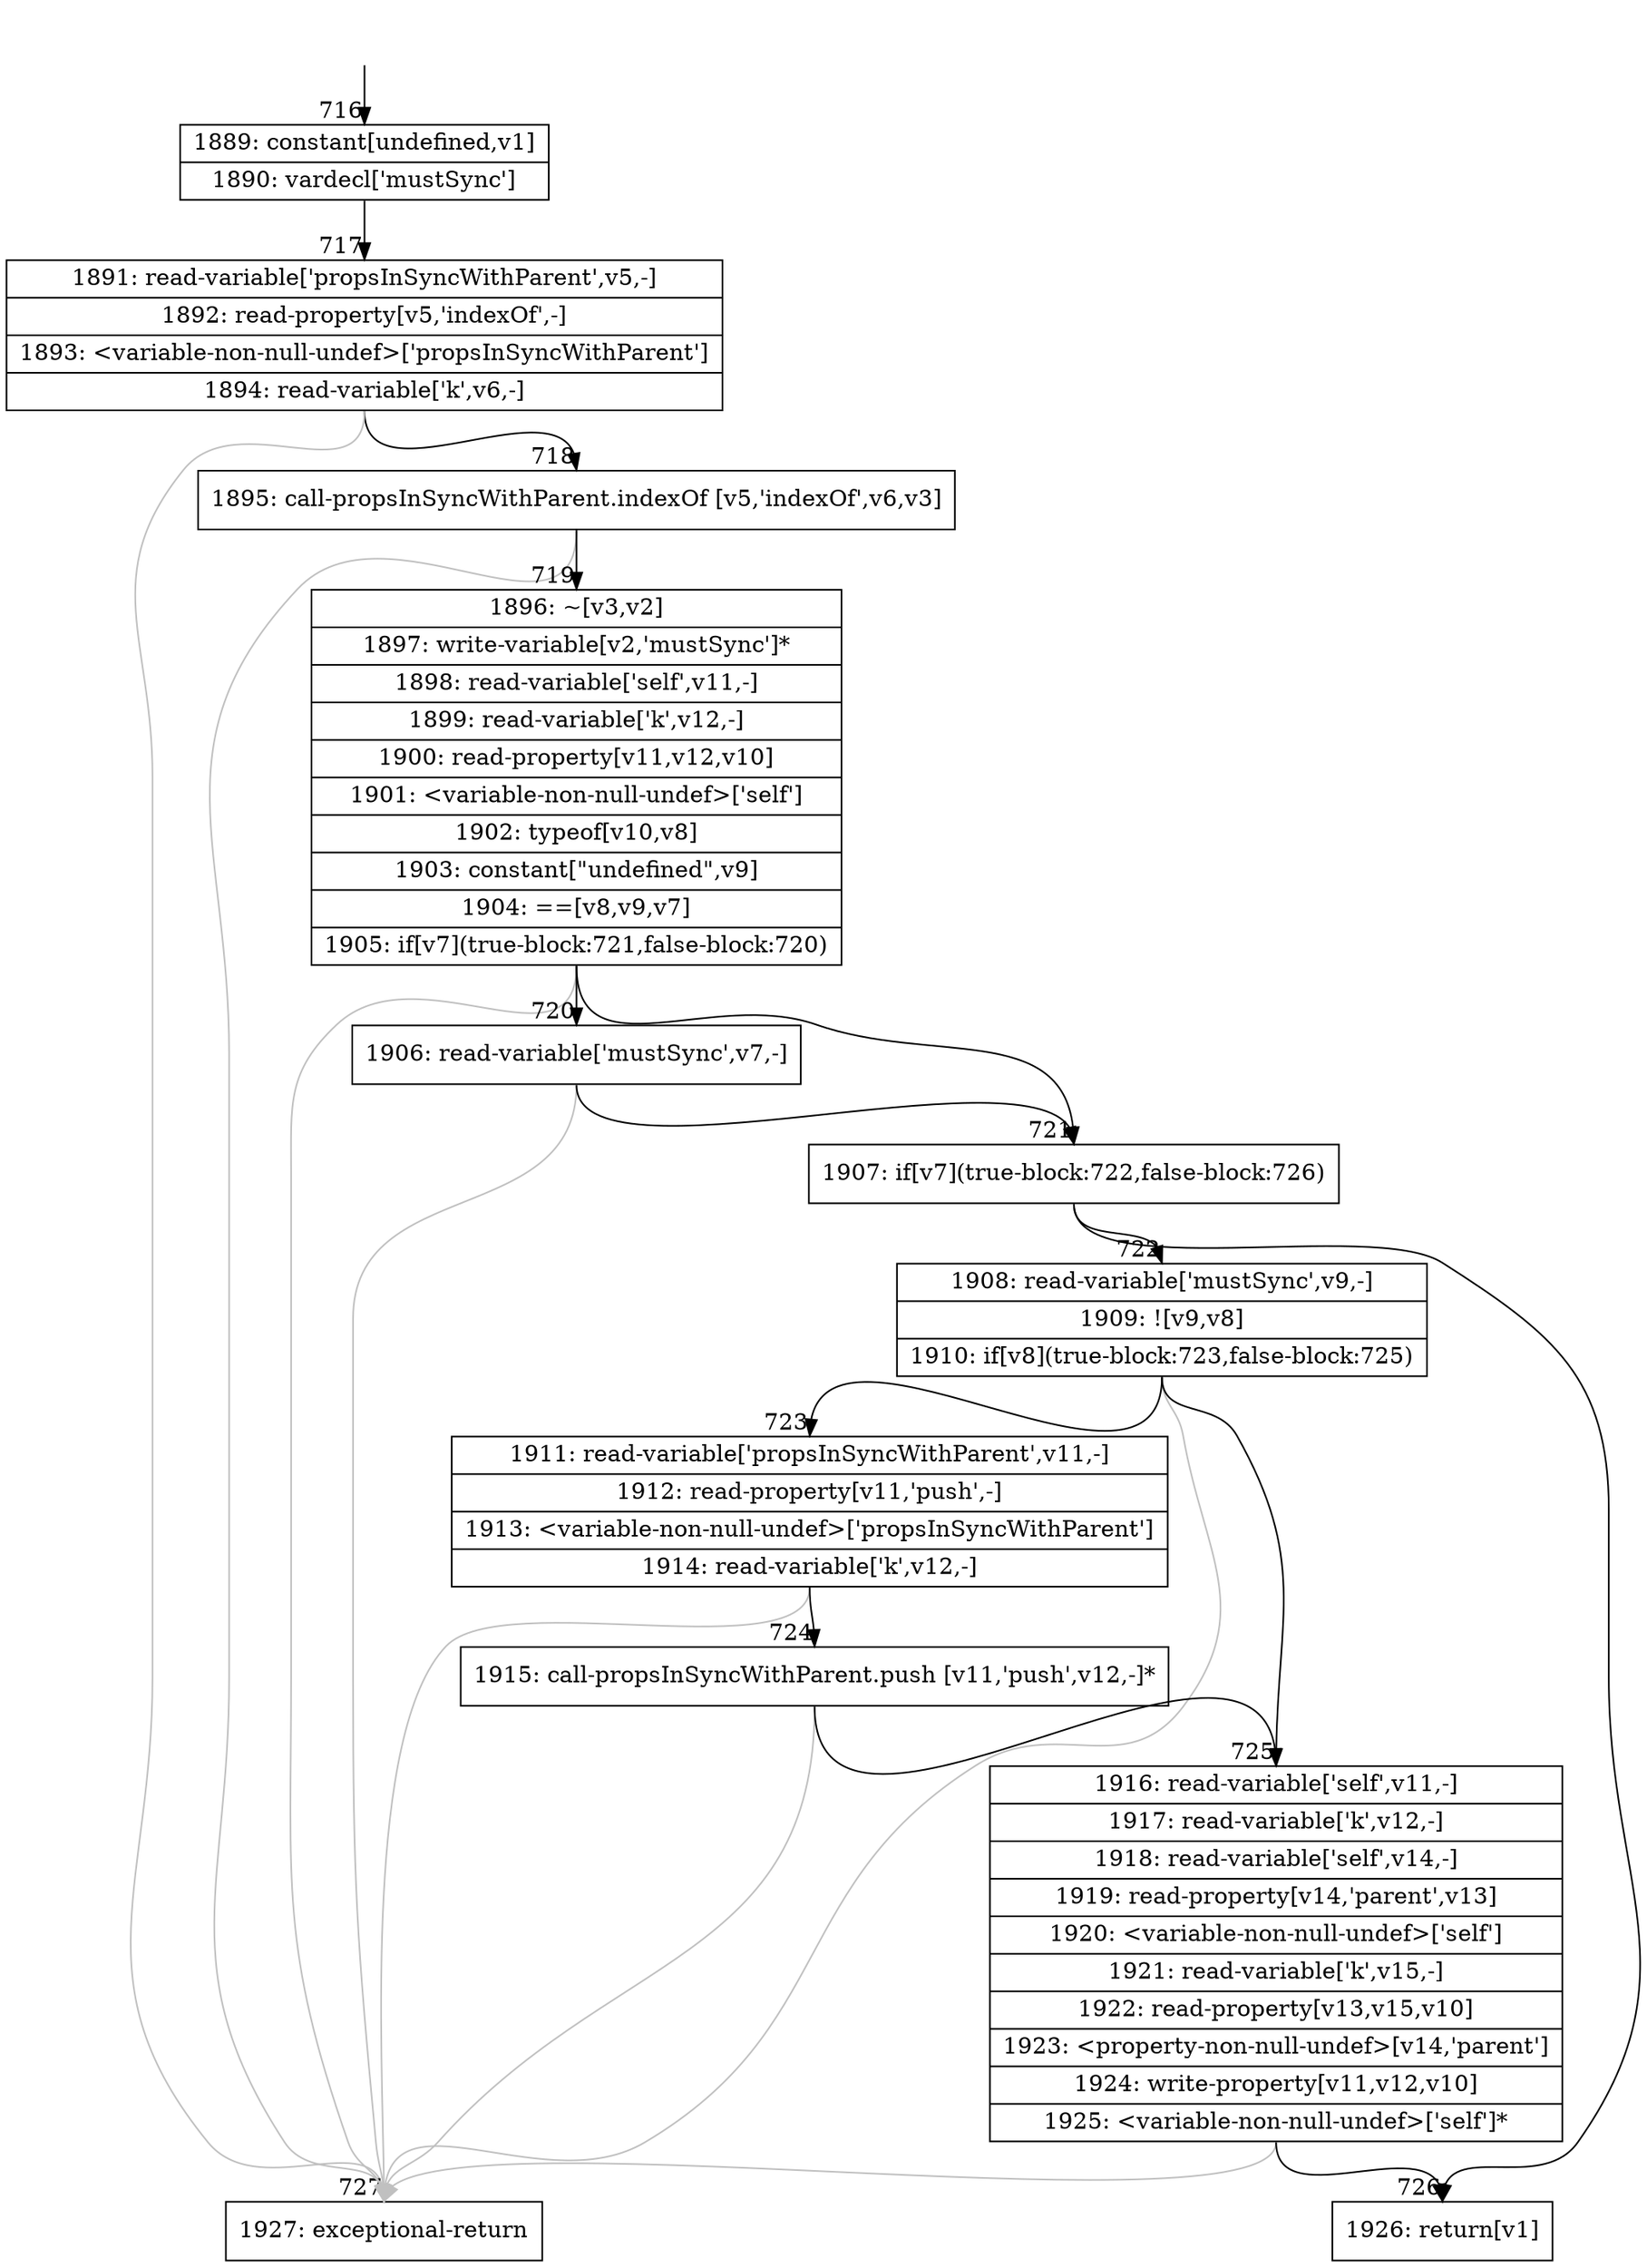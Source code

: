 digraph {
rankdir="TD"
BB_entry63[shape=none,label=""];
BB_entry63 -> BB716 [tailport=s, headport=n, headlabel="    716"]
BB716 [shape=record label="{1889: constant[undefined,v1]|1890: vardecl['mustSync']}" ] 
BB716 -> BB717 [tailport=s, headport=n, headlabel="      717"]
BB717 [shape=record label="{1891: read-variable['propsInSyncWithParent',v5,-]|1892: read-property[v5,'indexOf',-]|1893: \<variable-non-null-undef\>['propsInSyncWithParent']|1894: read-variable['k',v6,-]}" ] 
BB717 -> BB718 [tailport=s, headport=n, headlabel="      718"]
BB717 -> BB727 [tailport=s, headport=n, color=gray, headlabel="      727"]
BB718 [shape=record label="{1895: call-propsInSyncWithParent.indexOf [v5,'indexOf',v6,v3]}" ] 
BB718 -> BB719 [tailport=s, headport=n, headlabel="      719"]
BB718 -> BB727 [tailport=s, headport=n, color=gray]
BB719 [shape=record label="{1896: ~[v3,v2]|1897: write-variable[v2,'mustSync']*|1898: read-variable['self',v11,-]|1899: read-variable['k',v12,-]|1900: read-property[v11,v12,v10]|1901: \<variable-non-null-undef\>['self']|1902: typeof[v10,v8]|1903: constant[\"undefined\",v9]|1904: ==[v8,v9,v7]|1905: if[v7](true-block:721,false-block:720)}" ] 
BB719 -> BB721 [tailport=s, headport=n, headlabel="      721"]
BB719 -> BB720 [tailport=s, headport=n, headlabel="      720"]
BB719 -> BB727 [tailport=s, headport=n, color=gray]
BB720 [shape=record label="{1906: read-variable['mustSync',v7,-]}" ] 
BB720 -> BB721 [tailport=s, headport=n]
BB720 -> BB727 [tailport=s, headport=n, color=gray]
BB721 [shape=record label="{1907: if[v7](true-block:722,false-block:726)}" ] 
BB721 -> BB722 [tailport=s, headport=n, headlabel="      722"]
BB721 -> BB726 [tailport=s, headport=n, headlabel="      726"]
BB722 [shape=record label="{1908: read-variable['mustSync',v9,-]|1909: ![v9,v8]|1910: if[v8](true-block:723,false-block:725)}" ] 
BB722 -> BB723 [tailport=s, headport=n, headlabel="      723"]
BB722 -> BB725 [tailport=s, headport=n, headlabel="      725"]
BB722 -> BB727 [tailport=s, headport=n, color=gray]
BB723 [shape=record label="{1911: read-variable['propsInSyncWithParent',v11,-]|1912: read-property[v11,'push',-]|1913: \<variable-non-null-undef\>['propsInSyncWithParent']|1914: read-variable['k',v12,-]}" ] 
BB723 -> BB724 [tailport=s, headport=n, headlabel="      724"]
BB723 -> BB727 [tailport=s, headport=n, color=gray]
BB724 [shape=record label="{1915: call-propsInSyncWithParent.push [v11,'push',v12,-]*}" ] 
BB724 -> BB725 [tailport=s, headport=n]
BB724 -> BB727 [tailport=s, headport=n, color=gray]
BB725 [shape=record label="{1916: read-variable['self',v11,-]|1917: read-variable['k',v12,-]|1918: read-variable['self',v14,-]|1919: read-property[v14,'parent',v13]|1920: \<variable-non-null-undef\>['self']|1921: read-variable['k',v15,-]|1922: read-property[v13,v15,v10]|1923: \<property-non-null-undef\>[v14,'parent']|1924: write-property[v11,v12,v10]|1925: \<variable-non-null-undef\>['self']*}" ] 
BB725 -> BB726 [tailport=s, headport=n]
BB725 -> BB727 [tailport=s, headport=n, color=gray]
BB726 [shape=record label="{1926: return[v1]}" ] 
BB727 [shape=record label="{1927: exceptional-return}" ] 
//#$~ 697
}
